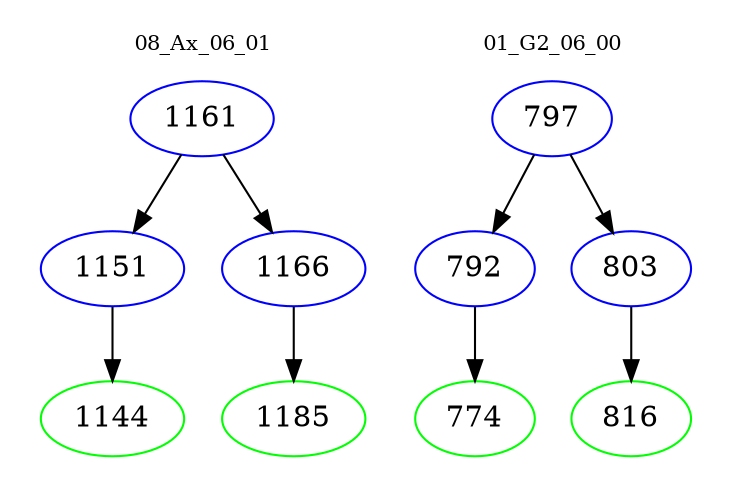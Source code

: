 digraph{
subgraph cluster_0 {
color = white
label = "08_Ax_06_01";
fontsize=10;
T0_1161 [label="1161", color="blue"]
T0_1161 -> T0_1151 [color="black"]
T0_1151 [label="1151", color="blue"]
T0_1151 -> T0_1144 [color="black"]
T0_1144 [label="1144", color="green"]
T0_1161 -> T0_1166 [color="black"]
T0_1166 [label="1166", color="blue"]
T0_1166 -> T0_1185 [color="black"]
T0_1185 [label="1185", color="green"]
}
subgraph cluster_1 {
color = white
label = "01_G2_06_00";
fontsize=10;
T1_797 [label="797", color="blue"]
T1_797 -> T1_792 [color="black"]
T1_792 [label="792", color="blue"]
T1_792 -> T1_774 [color="black"]
T1_774 [label="774", color="green"]
T1_797 -> T1_803 [color="black"]
T1_803 [label="803", color="blue"]
T1_803 -> T1_816 [color="black"]
T1_816 [label="816", color="green"]
}
}
